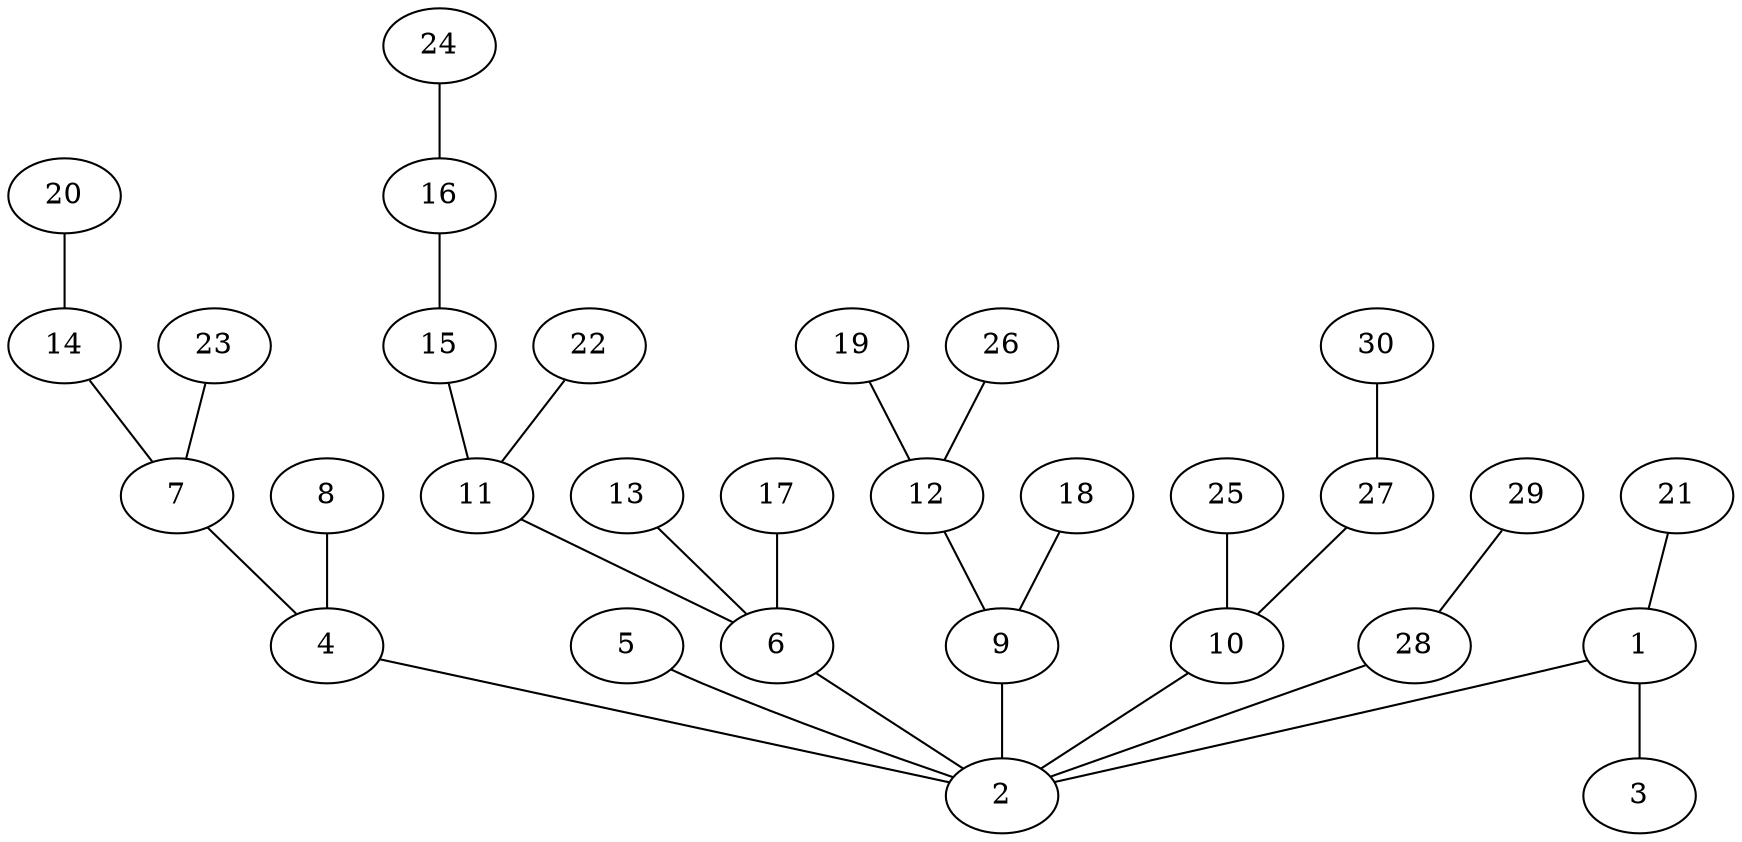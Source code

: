 graph x {
1 -- 3
1 -- 2
4 -- 2
7 -- 4
14 -- 7
20 -- 14
23 -- 7
8 -- 4
5 -- 2
6 -- 2
11 -- 6
15 -- 11
16 -- 15
24 -- 16
22 -- 11
13 -- 6
17 -- 6
9 -- 2
12 -- 9
19 -- 12
26 -- 12
18 -- 9
10 -- 2
25 -- 10
27 -- 10
30 -- 27
28 -- 2
29 -- 28
21 -- 1
}